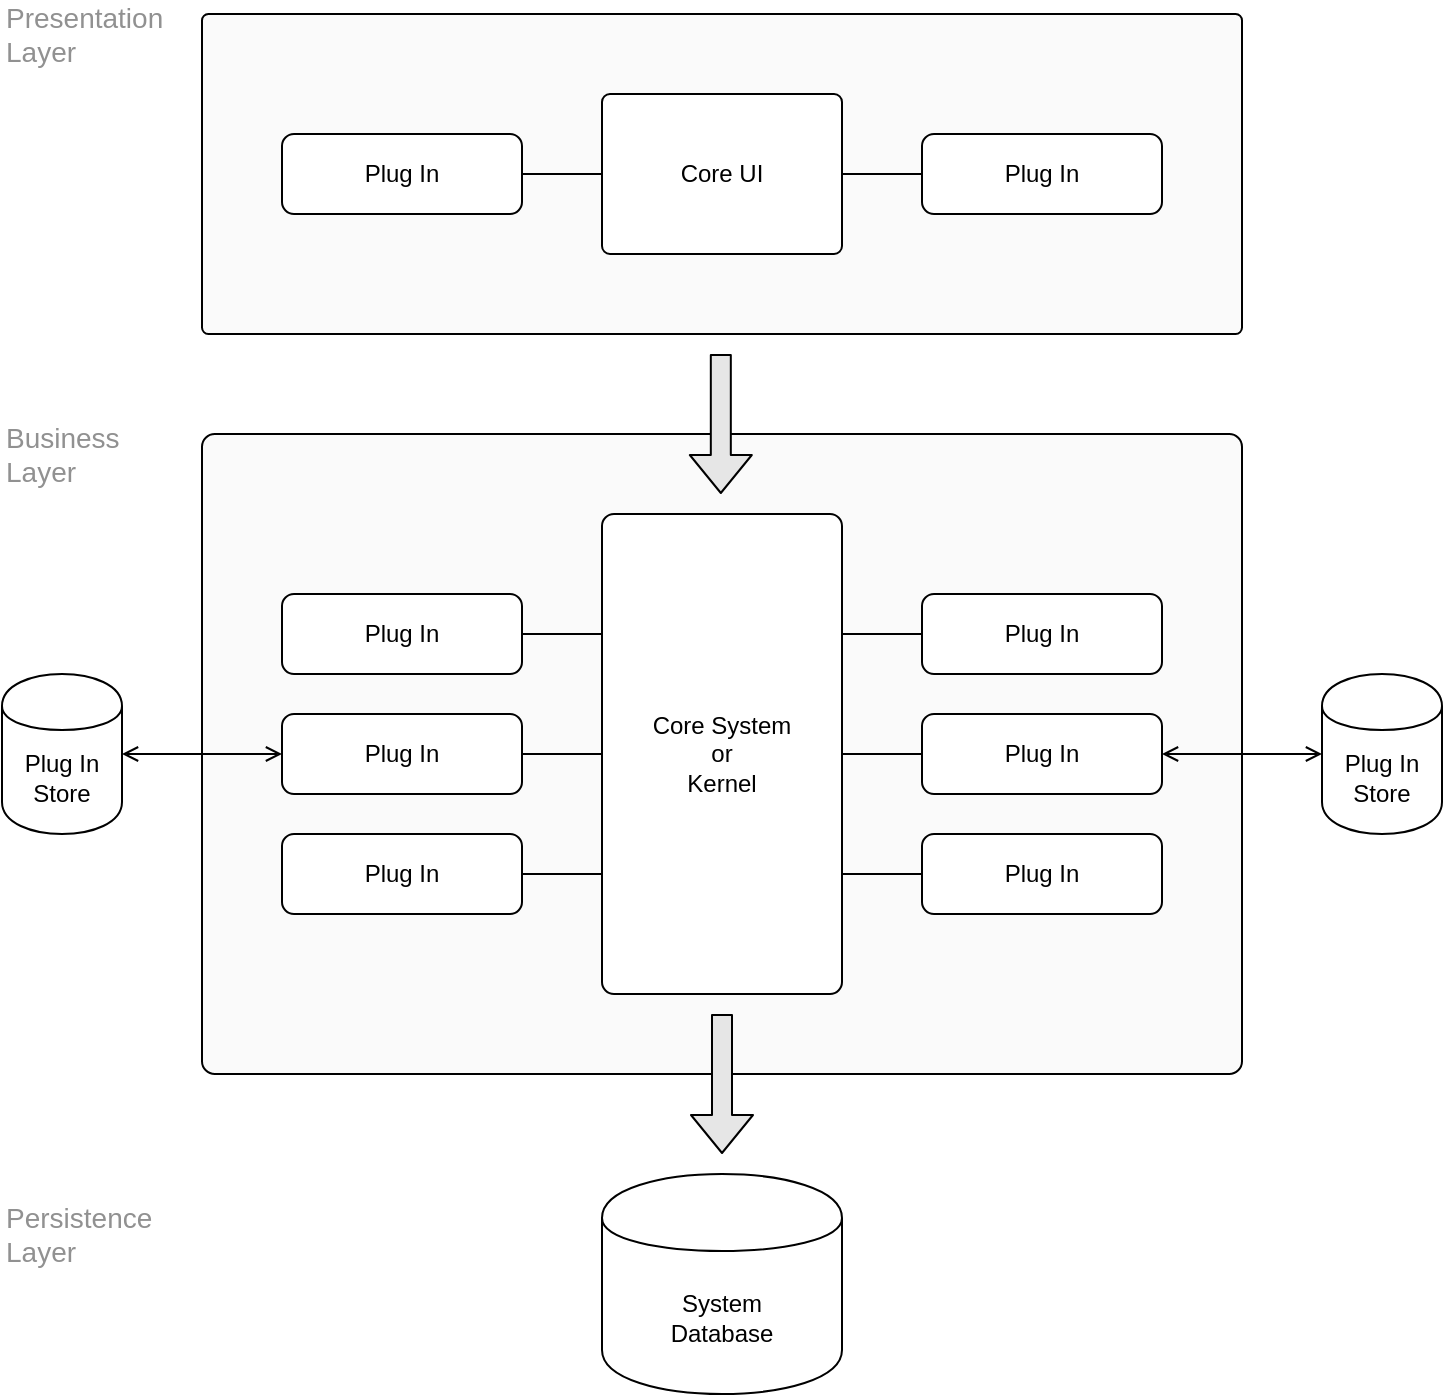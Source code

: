 <mxfile version="13.1.3">
    <diagram id="6hGFLwfOUW9BJ-s0fimq" name="Page-1">
        <mxGraphModel dx="856" dy="635" grid="1" gridSize="10" guides="1" tooltips="1" connect="1" arrows="1" fold="1" page="1" pageScale="1" pageWidth="827" pageHeight="1169" math="0" shadow="0">
            <root>
                <mxCell id="0"/>
                <mxCell id="1" parent="0"/>
                <mxCell id="2" value="" style="rounded=1;whiteSpace=wrap;html=1;fillColor=#FAFAFA;arcSize=2;" parent="1" vertex="1">
                    <mxGeometry x="160" y="330" width="520" height="320" as="geometry"/>
                </mxCell>
                <mxCell id="25" value="Plug In&lt;br&gt;Store" style="shape=cylinder;whiteSpace=wrap;html=1;boundedLbl=1;backgroundOutline=1;fillColor=none;" parent="1" vertex="1">
                    <mxGeometry x="60" y="450" width="60" height="80" as="geometry"/>
                </mxCell>
                <mxCell id="26" value="Plug In&lt;br&gt;Store" style="shape=cylinder;whiteSpace=wrap;html=1;boundedLbl=1;backgroundOutline=1;fillColor=none;" parent="1" vertex="1">
                    <mxGeometry x="720" y="450" width="60" height="80" as="geometry"/>
                </mxCell>
                <mxCell id="27" value="" style="endArrow=open;startArrow=open;html=1;entryX=0;entryY=0.5;entryDx=0;entryDy=0;exitX=1;exitY=0.5;exitDx=0;exitDy=0;strokeWidth=1;jumpSize=5;labelBackgroundColor=none;startFill=0;endFill=0;" parent="1" source="25" target="19" edge="1">
                    <mxGeometry width="50" height="50" relative="1" as="geometry">
                        <mxPoint x="60" y="630" as="sourcePoint"/>
                        <mxPoint x="110" y="580" as="targetPoint"/>
                    </mxGeometry>
                </mxCell>
                <mxCell id="29" value="" style="edgeStyle=orthogonalEdgeStyle;rounded=0;jumpSize=5;orthogonalLoop=1;jettySize=auto;html=1;exitX=1;exitY=0.5;exitDx=0;exitDy=0;entryX=0;entryY=0.5;entryDx=0;entryDy=0;labelBackgroundColor=none;startArrow=open;startFill=0;endArrow=open;endFill=0;strokeWidth=1;" parent="1" source="14" target="26" edge="1">
                    <mxGeometry relative="1" as="geometry"/>
                </mxCell>
                <mxCell id="30" value="" style="shape=flexArrow;endArrow=classic;html=1;labelBackgroundColor=none;strokeWidth=1;fillColor=#E6E6E6;" parent="1" edge="1">
                    <mxGeometry width="50" height="50" relative="1" as="geometry">
                        <mxPoint x="420" y="620" as="sourcePoint"/>
                        <mxPoint x="420" y="690" as="targetPoint"/>
                    </mxGeometry>
                </mxCell>
                <mxCell id="31" value="System&lt;br&gt;Database" style="shape=cylinder;whiteSpace=wrap;html=1;boundedLbl=1;backgroundOutline=1;fillColor=none;" parent="1" vertex="1">
                    <mxGeometry x="360" y="700" width="120" height="110" as="geometry"/>
                </mxCell>
                <mxCell id="48" value="" style="shape=flexArrow;endArrow=classic;html=1;labelBackgroundColor=none;strokeWidth=1;fillColor=#E6E6E6;" parent="1" edge="1">
                    <mxGeometry width="50" height="50" relative="1" as="geometry">
                        <mxPoint x="419.41" y="290" as="sourcePoint"/>
                        <mxPoint x="419.41" y="360" as="targetPoint"/>
                    </mxGeometry>
                </mxCell>
                <mxCell id="49" value="" style="group" parent="1" vertex="1" connectable="0">
                    <mxGeometry x="160" y="120" width="520" height="160" as="geometry"/>
                </mxCell>
                <mxCell id="33" value="" style="rounded=1;whiteSpace=wrap;html=1;fillColor=#FAFAFA;arcSize=2;" parent="49" vertex="1">
                    <mxGeometry width="520" height="160" as="geometry"/>
                </mxCell>
                <mxCell id="34" value="Core UI" style="rounded=1;whiteSpace=wrap;html=1;fillColor=#FFFFFF;arcSize=5;" parent="49" vertex="1">
                    <mxGeometry x="200" y="40" width="120" height="80" as="geometry"/>
                </mxCell>
                <mxCell id="37" style="edgeStyle=orthogonalEdgeStyle;rounded=0;orthogonalLoop=1;jettySize=auto;html=1;exitX=0.5;exitY=1;exitDx=0;exitDy=0;" parent="49" edge="1">
                    <mxGeometry relative="1" as="geometry">
                        <mxPoint x="420" y="40" as="sourcePoint"/>
                        <mxPoint x="420" y="40" as="targetPoint"/>
                    </mxGeometry>
                </mxCell>
                <mxCell id="38" value="Plug In" style="rounded=1;whiteSpace=wrap;html=1;fillColor=#FFFFFF;" parent="49" vertex="1">
                    <mxGeometry x="360" y="60" width="120" height="40" as="geometry"/>
                </mxCell>
                <mxCell id="39" value="" style="edgeStyle=orthogonalEdgeStyle;rounded=0;orthogonalLoop=1;jettySize=auto;html=1;entryX=0;entryY=0.5;entryDx=0;entryDy=0;endArrow=none;endFill=0;" parent="49" source="34" target="38" edge="1">
                    <mxGeometry relative="1" as="geometry">
                        <mxPoint x="400" y="80" as="targetPoint"/>
                    </mxGeometry>
                </mxCell>
                <mxCell id="44" value="Plug In" style="rounded=1;whiteSpace=wrap;html=1;fillColor=#FFFFFF;" parent="49" vertex="1">
                    <mxGeometry x="40" y="60" width="120" height="40" as="geometry"/>
                </mxCell>
                <mxCell id="45" style="edgeStyle=orthogonalEdgeStyle;rounded=0;orthogonalLoop=1;jettySize=auto;html=1;exitX=0;exitY=0.5;exitDx=0;exitDy=0;endArrow=none;endFill=0;" parent="49" source="34" target="44" edge="1">
                    <mxGeometry relative="1" as="geometry"/>
                </mxCell>
                <mxCell id="50" value="Presentation&lt;br&gt;Layer" style="text;html=1;strokeColor=none;fillColor=none;align=left;verticalAlign=middle;whiteSpace=wrap;rounded=0;fontStyle=0;fontSize=14;fontColor=#919191;" parent="1" vertex="1">
                    <mxGeometry x="60" y="120" width="40" height="20" as="geometry"/>
                </mxCell>
                <mxCell id="51" value="Business&lt;br&gt;Layer" style="text;html=1;strokeColor=none;fillColor=none;align=left;verticalAlign=middle;whiteSpace=wrap;rounded=0;fontStyle=0;fontSize=14;fontColor=#919191;" parent="1" vertex="1">
                    <mxGeometry x="60" y="330" width="40" height="20" as="geometry"/>
                </mxCell>
                <mxCell id="52" value="Persistence&lt;br&gt;Layer" style="text;html=1;strokeColor=none;fillColor=none;align=left;verticalAlign=middle;whiteSpace=wrap;rounded=0;fontStyle=0;fontSize=14;fontColor=#919191;" parent="1" vertex="1">
                    <mxGeometry x="60" y="720" width="40" height="20" as="geometry"/>
                </mxCell>
                <mxCell id="3" value="Core System&lt;br&gt;or&lt;br&gt;Kernel" style="rounded=1;whiteSpace=wrap;html=1;fillColor=#FFFFFF;arcSize=5;" parent="1" vertex="1">
                    <mxGeometry x="360" y="370" width="120" height="240" as="geometry"/>
                </mxCell>
                <mxCell id="5" value="Plug In" style="rounded=1;whiteSpace=wrap;html=1;fillColor=#FFFFFF;" parent="1" vertex="1">
                    <mxGeometry x="520" y="410" width="120" height="40" as="geometry"/>
                </mxCell>
                <mxCell id="9" style="edgeStyle=orthogonalEdgeStyle;rounded=0;orthogonalLoop=1;jettySize=auto;html=1;exitX=1;exitY=0.25;exitDx=0;exitDy=0;endArrow=none;endFill=0;" parent="1" source="3" target="5" edge="1">
                    <mxGeometry relative="1" as="geometry"/>
                </mxCell>
                <mxCell id="10" style="edgeStyle=orthogonalEdgeStyle;rounded=0;orthogonalLoop=1;jettySize=auto;html=1;exitX=0.5;exitY=1;exitDx=0;exitDy=0;" parent="1" source="5" target="5" edge="1">
                    <mxGeometry relative="1" as="geometry"/>
                </mxCell>
                <mxCell id="14" value="Plug In" style="rounded=1;whiteSpace=wrap;html=1;fillColor=#FFFFFF;" parent="1" vertex="1">
                    <mxGeometry x="520" y="470" width="120" height="40" as="geometry"/>
                </mxCell>
                <mxCell id="13" value="" style="edgeStyle=orthogonalEdgeStyle;rounded=0;orthogonalLoop=1;jettySize=auto;html=1;entryX=0;entryY=0.5;entryDx=0;entryDy=0;endArrow=none;endFill=0;" parent="1" source="3" target="14" edge="1">
                    <mxGeometry relative="1" as="geometry">
                        <mxPoint x="560" y="490" as="targetPoint"/>
                    </mxGeometry>
                </mxCell>
                <mxCell id="15" value="Plug In" style="rounded=1;whiteSpace=wrap;html=1;fillColor=#FFFFFF;" parent="1" vertex="1">
                    <mxGeometry x="520" y="530" width="120" height="40" as="geometry"/>
                </mxCell>
                <mxCell id="17" style="edgeStyle=orthogonalEdgeStyle;rounded=0;orthogonalLoop=1;jettySize=auto;html=1;exitX=1;exitY=0.75;exitDx=0;exitDy=0;endArrow=none;endFill=0;" parent="1" source="3" target="15" edge="1">
                    <mxGeometry relative="1" as="geometry"/>
                </mxCell>
                <mxCell id="18" value="Plug In" style="rounded=1;whiteSpace=wrap;html=1;fillColor=#FFFFFF;" parent="1" vertex="1">
                    <mxGeometry x="200" y="410" width="120" height="40" as="geometry"/>
                </mxCell>
                <mxCell id="21" style="edgeStyle=orthogonalEdgeStyle;rounded=0;orthogonalLoop=1;jettySize=auto;html=1;exitX=0;exitY=0.25;exitDx=0;exitDy=0;endArrow=none;endFill=0;" parent="1" source="3" target="18" edge="1">
                    <mxGeometry relative="1" as="geometry"/>
                </mxCell>
                <mxCell id="19" value="Plug In" style="rounded=1;whiteSpace=wrap;html=1;fillColor=#FFFFFF;" parent="1" vertex="1">
                    <mxGeometry x="200" y="470" width="120" height="40" as="geometry"/>
                </mxCell>
                <mxCell id="22" style="edgeStyle=orthogonalEdgeStyle;rounded=0;orthogonalLoop=1;jettySize=auto;html=1;exitX=0;exitY=0.5;exitDx=0;exitDy=0;endArrow=none;endFill=0;" parent="1" source="3" target="19" edge="1">
                    <mxGeometry relative="1" as="geometry"/>
                </mxCell>
                <mxCell id="20" value="Plug In" style="rounded=1;whiteSpace=wrap;html=1;fillColor=#FFFFFF;" parent="1" vertex="1">
                    <mxGeometry x="200" y="530" width="120" height="40" as="geometry"/>
                </mxCell>
                <mxCell id="23" style="edgeStyle=orthogonalEdgeStyle;rounded=0;orthogonalLoop=1;jettySize=auto;html=1;exitX=0;exitY=0.75;exitDx=0;exitDy=0;endArrow=none;endFill=0;" parent="1" source="3" target="20" edge="1">
                    <mxGeometry relative="1" as="geometry"/>
                </mxCell>
            </root>
        </mxGraphModel>
    </diagram>
</mxfile>